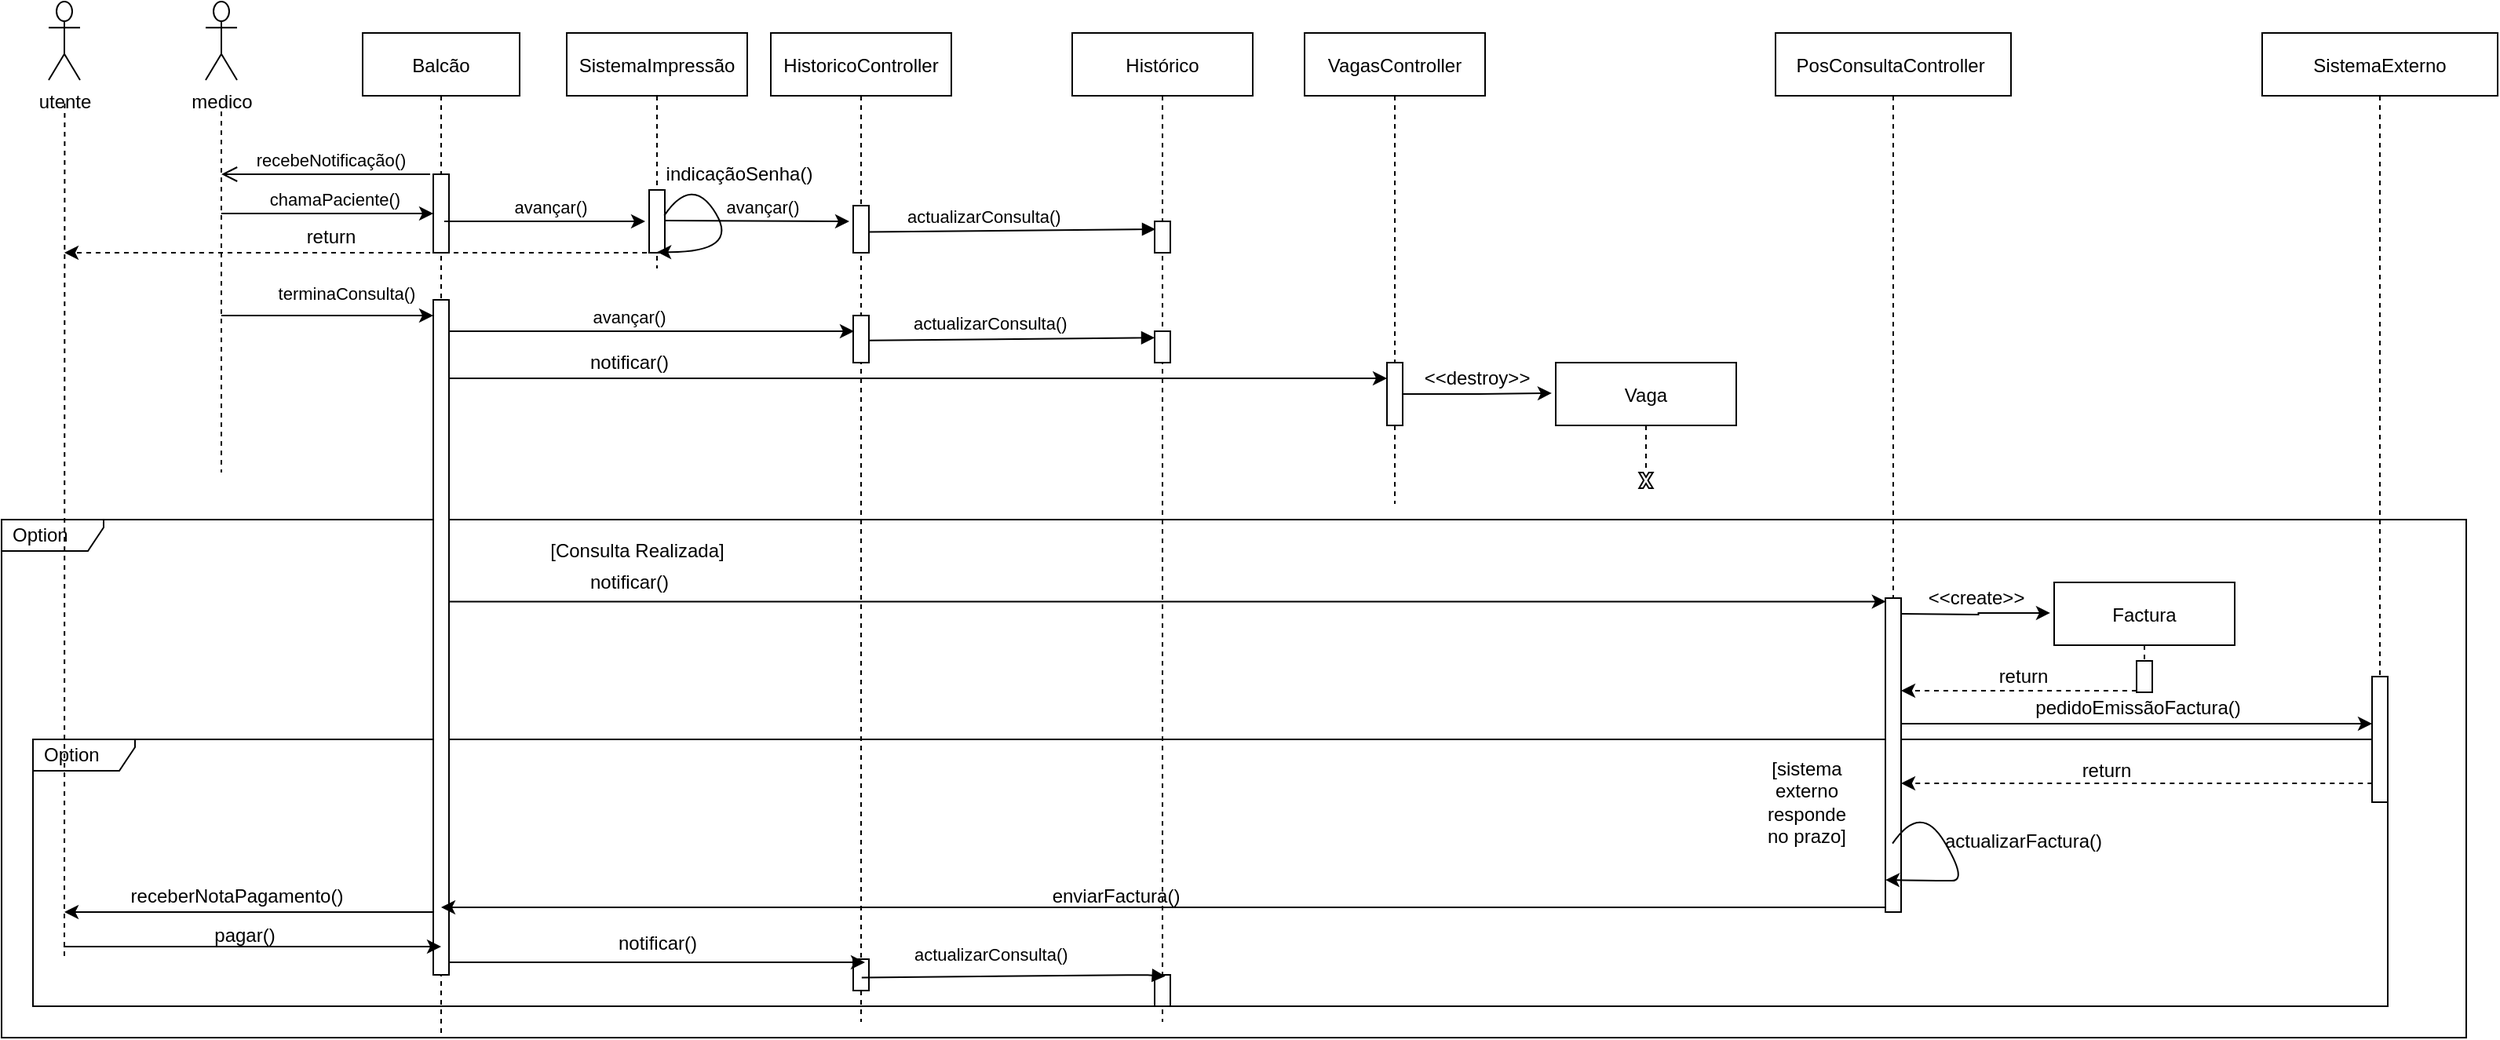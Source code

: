 <mxfile version="14.2.7" type="device"><diagram id="Yzjqyf8SlZgj2uIwwf0L" name="Page-1"><mxGraphModel dx="1985" dy="462" grid="1" gridSize="10" guides="1" tooltips="1" connect="1" arrows="1" fold="1" page="1" pageScale="1" pageWidth="827" pageHeight="1169" math="0" shadow="0"><root><mxCell id="0"/><mxCell id="1" parent="0"/><mxCell id="cswsWF2Cu8M6UcwzxUlN-91" value="Option" style="shape=umlFrame;whiteSpace=wrap;html=1;width=65;height=20;boundedLbl=1;verticalAlign=middle;align=left;spacingLeft=5;" parent="1" vertex="1"><mxGeometry x="-100" y="390" width="1570" height="330" as="geometry"/></mxCell><mxCell id="cswsWF2Cu8M6UcwzxUlN-108" value="Option" style="shape=umlFrame;whiteSpace=wrap;html=1;width=65;height=20;boundedLbl=1;verticalAlign=middle;align=left;spacingLeft=5;" parent="1" vertex="1"><mxGeometry x="-80" y="530" width="1500" height="170" as="geometry"/></mxCell><mxCell id="cswsWF2Cu8M6UcwzxUlN-2" value="Balcão" style="shape=umlLifeline;perimeter=lifelinePerimeter;container=1;collapsible=0;recursiveResize=0;rounded=0;shadow=0;strokeWidth=1;" parent="1" vertex="1"><mxGeometry x="130" y="80" width="100" height="640" as="geometry"/></mxCell><mxCell id="cswsWF2Cu8M6UcwzxUlN-46" value="" style="points=[];perimeter=orthogonalPerimeter;rounded=0;shadow=0;strokeWidth=1;" parent="cswsWF2Cu8M6UcwzxUlN-2" vertex="1"><mxGeometry x="45" y="90" width="10" height="50" as="geometry"/></mxCell><mxCell id="cswsWF2Cu8M6UcwzxUlN-64" value="" style="points=[];perimeter=orthogonalPerimeter;rounded=0;shadow=0;strokeWidth=1;" parent="cswsWF2Cu8M6UcwzxUlN-2" vertex="1"><mxGeometry x="45" y="170" width="10" height="430" as="geometry"/></mxCell><mxCell id="cswsWF2Cu8M6UcwzxUlN-12" value="medico" style="shape=umlActor;verticalLabelPosition=bottom;verticalAlign=top;html=1;" parent="1" vertex="1"><mxGeometry x="30" y="60" width="20" height="50" as="geometry"/></mxCell><mxCell id="cswsWF2Cu8M6UcwzxUlN-16" value="HistoricoController" style="shape=umlLifeline;perimeter=lifelinePerimeter;container=1;collapsible=0;recursiveResize=0;rounded=0;shadow=0;strokeWidth=1;" parent="1" vertex="1"><mxGeometry x="390" y="80" width="115" height="630" as="geometry"/></mxCell><mxCell id="cswsWF2Cu8M6UcwzxUlN-49" value="" style="points=[];perimeter=orthogonalPerimeter;rounded=0;shadow=0;strokeWidth=1;" parent="cswsWF2Cu8M6UcwzxUlN-16" vertex="1"><mxGeometry x="52.5" y="110" width="10" height="30" as="geometry"/></mxCell><mxCell id="cswsWF2Cu8M6UcwzxUlN-67" value="" style="points=[];perimeter=orthogonalPerimeter;rounded=0;shadow=0;strokeWidth=1;" parent="cswsWF2Cu8M6UcwzxUlN-16" vertex="1"><mxGeometry x="52.5" y="180" width="10" height="30" as="geometry"/></mxCell><mxCell id="cswsWF2Cu8M6UcwzxUlN-22" value="" style="endArrow=none;html=1;dashed=1;" parent="1" edge="1"><mxGeometry width="50" height="50" relative="1" as="geometry"><mxPoint x="40" y="130" as="sourcePoint"/><mxPoint x="40" y="360" as="targetPoint"/></mxGeometry></mxCell><mxCell id="cswsWF2Cu8M6UcwzxUlN-27" value="chamaPaciente()" style="verticalAlign=bottom;endArrow=none;endSize=8;shadow=0;strokeWidth=1;startArrow=classic;startFill=1;endFill=0;" parent="1" source="cswsWF2Cu8M6UcwzxUlN-46" edge="1"><mxGeometry x="-0.077" relative="1" as="geometry"><mxPoint x="40" y="195" as="targetPoint"/><mxPoint x="170" y="195" as="sourcePoint"/><Array as="points"/><mxPoint as="offset"/></mxGeometry></mxCell><mxCell id="cswsWF2Cu8M6UcwzxUlN-45" value="recebeNotificação()" style="verticalAlign=bottom;endArrow=open;endSize=8;shadow=0;strokeWidth=1;" parent="1" edge="1"><mxGeometry x="-0.053" relative="1" as="geometry"><mxPoint x="40" y="170" as="targetPoint"/><mxPoint x="173" y="170" as="sourcePoint"/><Array as="points"/><mxPoint as="offset"/></mxGeometry></mxCell><mxCell id="cswsWF2Cu8M6UcwzxUlN-51" value="Histórico" style="shape=umlLifeline;perimeter=lifelinePerimeter;container=1;collapsible=0;recursiveResize=0;rounded=0;shadow=0;strokeWidth=1;" parent="1" vertex="1"><mxGeometry x="582" y="80" width="115" height="630" as="geometry"/></mxCell><mxCell id="cswsWF2Cu8M6UcwzxUlN-69" value="" style="points=[];perimeter=orthogonalPerimeter;rounded=0;shadow=0;strokeWidth=1;" parent="cswsWF2Cu8M6UcwzxUlN-51" vertex="1"><mxGeometry x="52.5" y="190" width="10" height="20" as="geometry"/></mxCell><mxCell id="cswsWF2Cu8M6UcwzxUlN-52" value="" style="points=[];perimeter=orthogonalPerimeter;rounded=0;shadow=0;strokeWidth=1;" parent="1" vertex="1"><mxGeometry x="634.5" y="200" width="10" height="20" as="geometry"/></mxCell><mxCell id="cswsWF2Cu8M6UcwzxUlN-53" value="actualizarConsulta()" style="verticalAlign=bottom;endArrow=block;shadow=0;strokeWidth=1;exitX=1.042;exitY=0.558;exitDx=0;exitDy=0;exitPerimeter=0;" parent="1" source="cswsWF2Cu8M6UcwzxUlN-49" edge="1"><mxGeometry x="-0.198" relative="1" as="geometry"><mxPoint x="352" y="208" as="sourcePoint"/><mxPoint x="635" y="205" as="targetPoint"/><Array as="points"><mxPoint x="632" y="205"/></Array><mxPoint as="offset"/></mxGeometry></mxCell><mxCell id="cswsWF2Cu8M6UcwzxUlN-58" value="SistemaImpressão" style="shape=umlLifeline;perimeter=lifelinePerimeter;container=1;collapsible=0;recursiveResize=0;rounded=0;shadow=0;strokeWidth=1;" parent="1" vertex="1"><mxGeometry x="260" y="80" width="115" height="150" as="geometry"/></mxCell><mxCell id="cswsWF2Cu8M6UcwzxUlN-60" value="" style="points=[];perimeter=orthogonalPerimeter;rounded=0;shadow=0;strokeWidth=1;" parent="cswsWF2Cu8M6UcwzxUlN-58" vertex="1"><mxGeometry x="52.5" y="100" width="10" height="40" as="geometry"/></mxCell><mxCell id="cswsWF2Cu8M6UcwzxUlN-61" value="" style="curved=1;endArrow=classic;html=1;exitX=0.963;exitY=0.408;exitDx=0;exitDy=0;exitPerimeter=0;entryX=0.508;entryY=0.988;entryDx=0;entryDy=0;entryPerimeter=0;" parent="cswsWF2Cu8M6UcwzxUlN-58" source="cswsWF2Cu8M6UcwzxUlN-60" target="cswsWF2Cu8M6UcwzxUlN-60" edge="1"><mxGeometry width="50" height="50" relative="1" as="geometry"><mxPoint x="100" y="140" as="sourcePoint"/><mxPoint x="150" y="90" as="targetPoint"/><Array as="points"><mxPoint x="80" y="90"/><mxPoint x="110" y="140"/></Array></mxGeometry></mxCell><mxCell id="cswsWF2Cu8M6UcwzxUlN-70" value="avançar()" style="verticalAlign=bottom;endArrow=none;endSize=8;shadow=0;strokeWidth=1;startArrow=classic;startFill=1;endFill=0;" parent="cswsWF2Cu8M6UcwzxUlN-58" edge="1"><mxGeometry x="-0.062" relative="1" as="geometry"><mxPoint x="62.5" y="119.5" as="targetPoint"/><mxPoint x="180" y="120" as="sourcePoint"/><Array as="points"/><mxPoint as="offset"/></mxGeometry></mxCell><mxCell id="cswsWF2Cu8M6UcwzxUlN-48" value="avançar()" style="verticalAlign=bottom;endArrow=none;endSize=8;shadow=0;strokeWidth=1;startArrow=classic;startFill=1;endFill=0;" parent="1" edge="1"><mxGeometry x="-0.062" relative="1" as="geometry"><mxPoint x="182" y="200" as="targetPoint"/><mxPoint x="310" y="200" as="sourcePoint"/><Array as="points"/><mxPoint as="offset"/></mxGeometry></mxCell><mxCell id="cswsWF2Cu8M6UcwzxUlN-62" value="indicaçãoSenha()" style="text;html=1;strokeColor=none;fillColor=none;align=center;verticalAlign=middle;whiteSpace=wrap;rounded=0;" parent="1" vertex="1"><mxGeometry x="350" y="160" width="40" height="20" as="geometry"/></mxCell><mxCell id="cswsWF2Cu8M6UcwzxUlN-63" value="terminaConsulta()" style="verticalAlign=bottom;endArrow=none;endSize=8;shadow=0;strokeWidth=1;startArrow=classic;startFill=1;endFill=0;" parent="1" edge="1"><mxGeometry x="-0.185" y="-5" relative="1" as="geometry"><mxPoint x="40" y="260.0" as="targetPoint"/><mxPoint x="175" y="260.0" as="sourcePoint"/><Array as="points"/><mxPoint as="offset"/></mxGeometry></mxCell><mxCell id="cswsWF2Cu8M6UcwzxUlN-74" style="edgeStyle=orthogonalEdgeStyle;rounded=0;orthogonalLoop=1;jettySize=auto;html=1;startArrow=none;startFill=0;endArrow=classic;endFill=1;" parent="1" source="cswsWF2Cu8M6UcwzxUlN-64" target="cswsWF2Cu8M6UcwzxUlN-73" edge="1"><mxGeometry relative="1" as="geometry"><Array as="points"><mxPoint x="720" y="300"/><mxPoint x="720" y="300"/></Array></mxGeometry></mxCell><mxCell id="cswsWF2Cu8M6UcwzxUlN-113" style="edgeStyle=orthogonalEdgeStyle;rounded=0;orthogonalLoop=1;jettySize=auto;html=1;startArrow=none;startFill=0;endArrow=classic;endFill=1;" parent="1" source="cswsWF2Cu8M6UcwzxUlN-64" edge="1"><mxGeometry relative="1" as="geometry"><mxPoint x="-60" y="640" as="targetPoint"/><Array as="points"><mxPoint x="-60" y="640"/></Array></mxGeometry></mxCell><mxCell id="cswsWF2Cu8M6UcwzxUlN-66" value="avançar()" style="verticalAlign=bottom;endArrow=none;endSize=8;shadow=0;strokeWidth=1;startArrow=classic;startFill=1;endFill=0;exitX=-0.25;exitY=0.333;exitDx=0;exitDy=0;exitPerimeter=0;" parent="1" edge="1"><mxGeometry x="0.108" relative="1" as="geometry"><mxPoint x="185" y="270.01" as="targetPoint"/><mxPoint x="443" y="270.0" as="sourcePoint"/><Array as="points"/><mxPoint as="offset"/></mxGeometry></mxCell><mxCell id="cswsWF2Cu8M6UcwzxUlN-68" value="actualizarConsulta()" style="verticalAlign=bottom;endArrow=block;shadow=0;strokeWidth=1;exitX=1.042;exitY=0.558;exitDx=0;exitDy=0;exitPerimeter=0;" parent="1" edge="1"><mxGeometry x="-0.148" y="1" relative="1" as="geometry"><mxPoint x="452.42" y="275.87" as="sourcePoint"/><mxPoint x="634.5" y="274.13" as="targetPoint"/><Array as="points"><mxPoint x="631.5" y="274.13"/></Array><mxPoint as="offset"/></mxGeometry></mxCell><mxCell id="cswsWF2Cu8M6UcwzxUlN-71" value="VagasController" style="shape=umlLifeline;perimeter=lifelinePerimeter;container=1;collapsible=0;recursiveResize=0;rounded=0;shadow=0;strokeWidth=1;" parent="1" vertex="1"><mxGeometry x="730" y="80" width="115" height="300" as="geometry"/></mxCell><mxCell id="cswsWF2Cu8M6UcwzxUlN-73" value="" style="points=[];perimeter=orthogonalPerimeter;rounded=0;shadow=0;strokeWidth=1;" parent="cswsWF2Cu8M6UcwzxUlN-71" vertex="1"><mxGeometry x="52.5" y="210" width="10" height="40" as="geometry"/></mxCell><mxCell id="cswsWF2Cu8M6UcwzxUlN-76" value="notificar()" style="text;html=1;strokeColor=none;fillColor=none;align=center;verticalAlign=middle;whiteSpace=wrap;rounded=0;" parent="1" vertex="1"><mxGeometry x="280" y="280" width="40" height="20" as="geometry"/></mxCell><mxCell id="cswsWF2Cu8M6UcwzxUlN-77" value="Vaga" style="shape=umlLifeline;perimeter=lifelinePerimeter;container=1;collapsible=0;recursiveResize=0;rounded=0;shadow=0;strokeWidth=1;" parent="1" vertex="1"><mxGeometry x="890" y="290" width="115" height="70" as="geometry"/></mxCell><mxCell id="cswsWF2Cu8M6UcwzxUlN-79" style="edgeStyle=orthogonalEdgeStyle;rounded=0;orthogonalLoop=1;jettySize=auto;html=1;entryX=-0.022;entryY=0.278;entryDx=0;entryDy=0;entryPerimeter=0;startArrow=none;startFill=0;endArrow=classic;endFill=1;" parent="1" source="cswsWF2Cu8M6UcwzxUlN-73" target="cswsWF2Cu8M6UcwzxUlN-77" edge="1"><mxGeometry relative="1" as="geometry"/></mxCell><mxCell id="cswsWF2Cu8M6UcwzxUlN-80" value="&amp;lt;&amp;lt;destroy&amp;gt;&amp;gt;" style="text;html=1;strokeColor=none;fillColor=none;align=center;verticalAlign=middle;whiteSpace=wrap;rounded=0;" parent="1" vertex="1"><mxGeometry x="820" y="290" width="40" height="20" as="geometry"/></mxCell><mxCell id="cswsWF2Cu8M6UcwzxUlN-81" value="" style="verticalLabelPosition=bottom;verticalAlign=top;html=1;shape=mxgraph.basic.x" parent="1" vertex="1"><mxGeometry x="943.13" y="360" width="8.75" height="10" as="geometry"/></mxCell><mxCell id="cswsWF2Cu8M6UcwzxUlN-82" style="edgeStyle=orthogonalEdgeStyle;rounded=0;orthogonalLoop=1;jettySize=auto;html=1;startArrow=none;startFill=0;endArrow=classic;endFill=1;entryX=0.037;entryY=0.011;entryDx=0;entryDy=0;entryPerimeter=0;" parent="1" target="cswsWF2Cu8M6UcwzxUlN-86" edge="1"><mxGeometry relative="1" as="geometry"><mxPoint x="185" y="440" as="sourcePoint"/><mxPoint x="1090" y="442" as="targetPoint"/><Array as="points"><mxPoint x="185" y="442"/></Array></mxGeometry></mxCell><mxCell id="cswsWF2Cu8M6UcwzxUlN-83" value="notificar()" style="text;html=1;strokeColor=none;fillColor=none;align=center;verticalAlign=middle;whiteSpace=wrap;rounded=0;" parent="1" vertex="1"><mxGeometry x="280" y="420" width="40" height="20" as="geometry"/></mxCell><mxCell id="cswsWF2Cu8M6UcwzxUlN-84" value="PosConsultaController " style="shape=umlLifeline;perimeter=lifelinePerimeter;container=1;collapsible=0;recursiveResize=0;rounded=0;shadow=0;strokeWidth=1;" parent="1" vertex="1"><mxGeometry x="1030" y="80" width="150" height="560" as="geometry"/></mxCell><mxCell id="cswsWF2Cu8M6UcwzxUlN-86" value="" style="points=[];perimeter=orthogonalPerimeter;rounded=0;shadow=0;strokeWidth=1;" parent="cswsWF2Cu8M6UcwzxUlN-84" vertex="1"><mxGeometry x="70" y="360" width="10" height="200" as="geometry"/></mxCell><mxCell id="cswsWF2Cu8M6UcwzxUlN-87" value="Factura" style="shape=umlLifeline;perimeter=lifelinePerimeter;container=1;collapsible=0;recursiveResize=0;rounded=0;shadow=0;strokeWidth=1;" parent="1" vertex="1"><mxGeometry x="1207.5" y="430" width="115" height="70" as="geometry"/></mxCell><mxCell id="cswsWF2Cu8M6UcwzxUlN-95" value="" style="points=[];perimeter=orthogonalPerimeter;rounded=0;shadow=0;strokeWidth=1;" parent="cswsWF2Cu8M6UcwzxUlN-87" vertex="1"><mxGeometry x="52.5" y="50" width="10" height="20" as="geometry"/></mxCell><mxCell id="cswsWF2Cu8M6UcwzxUlN-88" style="edgeStyle=orthogonalEdgeStyle;rounded=0;orthogonalLoop=1;jettySize=auto;html=1;entryX=-0.022;entryY=0.278;entryDx=0;entryDy=0;entryPerimeter=0;startArrow=none;startFill=0;endArrow=classic;endFill=1;" parent="1" target="cswsWF2Cu8M6UcwzxUlN-87" edge="1"><mxGeometry relative="1" as="geometry"><mxPoint x="1110" y="450.0" as="sourcePoint"/></mxGeometry></mxCell><mxCell id="cswsWF2Cu8M6UcwzxUlN-89" value="&amp;lt;&amp;lt;create&amp;gt;&amp;gt;" style="text;html=1;strokeColor=none;fillColor=none;align=center;verticalAlign=middle;whiteSpace=wrap;rounded=0;" parent="1" vertex="1"><mxGeometry x="1137.5" y="430" width="40" height="20" as="geometry"/></mxCell><mxCell id="cswsWF2Cu8M6UcwzxUlN-94" value="[Consulta Realizada]" style="text;html=1;strokeColor=none;fillColor=none;align=center;verticalAlign=middle;whiteSpace=wrap;rounded=0;" parent="1" vertex="1"><mxGeometry x="230" y="400" width="150" height="20" as="geometry"/></mxCell><mxCell id="cswsWF2Cu8M6UcwzxUlN-96" value="SistemaExterno" style="shape=umlLifeline;perimeter=lifelinePerimeter;container=1;collapsible=0;recursiveResize=0;rounded=0;shadow=0;strokeWidth=1;" parent="1" vertex="1"><mxGeometry x="1340" y="80" width="150" height="440" as="geometry"/></mxCell><mxCell id="cswsWF2Cu8M6UcwzxUlN-97" value="" style="points=[];perimeter=orthogonalPerimeter;rounded=0;shadow=0;strokeWidth=1;" parent="1" vertex="1"><mxGeometry x="1410" y="490" width="10" height="80" as="geometry"/></mxCell><mxCell id="cswsWF2Cu8M6UcwzxUlN-98" style="edgeStyle=orthogonalEdgeStyle;rounded=0;orthogonalLoop=1;jettySize=auto;html=1;entryX=0;entryY=0.375;entryDx=0;entryDy=0;entryPerimeter=0;startArrow=none;startFill=0;endArrow=classic;endFill=1;" parent="1" source="cswsWF2Cu8M6UcwzxUlN-86" target="cswsWF2Cu8M6UcwzxUlN-97" edge="1"><mxGeometry relative="1" as="geometry"><Array as="points"><mxPoint x="1210" y="520"/><mxPoint x="1210" y="520"/></Array></mxGeometry></mxCell><mxCell id="cswsWF2Cu8M6UcwzxUlN-99" value="pedidoEmissãoFactura()" style="text;html=1;strokeColor=none;fillColor=none;align=center;verticalAlign=middle;whiteSpace=wrap;rounded=0;" parent="1" vertex="1"><mxGeometry x="1241" y="500" width="40" height="20" as="geometry"/></mxCell><mxCell id="cswsWF2Cu8M6UcwzxUlN-100" value="" style="endArrow=classic;html=1;exitX=0.014;exitY=0.85;exitDx=0;exitDy=0;exitPerimeter=0;dashed=1;" parent="1" source="cswsWF2Cu8M6UcwzxUlN-97" target="cswsWF2Cu8M6UcwzxUlN-86" edge="1"><mxGeometry width="50" height="50" relative="1" as="geometry"><mxPoint x="1080" y="550" as="sourcePoint"/><mxPoint x="1130" y="500" as="targetPoint"/></mxGeometry></mxCell><mxCell id="cswsWF2Cu8M6UcwzxUlN-101" value="return" style="text;html=1;strokeColor=none;fillColor=none;align=center;verticalAlign=middle;whiteSpace=wrap;rounded=0;" parent="1" vertex="1"><mxGeometry x="1221" y="540" width="40" height="20" as="geometry"/></mxCell><mxCell id="cswsWF2Cu8M6UcwzxUlN-102" value="" style="endArrow=classic;html=1;dashed=1;" parent="1" edge="1"><mxGeometry width="50" height="50" relative="1" as="geometry"><mxPoint x="1260" y="499" as="sourcePoint"/><mxPoint x="1110" y="499" as="targetPoint"/></mxGeometry></mxCell><mxCell id="cswsWF2Cu8M6UcwzxUlN-103" value="return" style="text;html=1;strokeColor=none;fillColor=none;align=center;verticalAlign=middle;whiteSpace=wrap;rounded=0;" parent="1" vertex="1"><mxGeometry x="1167.5" y="480" width="40" height="20" as="geometry"/></mxCell><mxCell id="cswsWF2Cu8M6UcwzxUlN-106" value="" style="curved=1;endArrow=classic;html=1;exitX=0.963;exitY=0.408;exitDx=0;exitDy=0;exitPerimeter=0;entryX=0.508;entryY=0.988;entryDx=0;entryDy=0;entryPerimeter=0;" parent="1" edge="1"><mxGeometry width="50" height="50" relative="1" as="geometry"><mxPoint x="1104.55" y="596.32" as="sourcePoint"/><mxPoint x="1100" y="619.52" as="targetPoint"/><Array as="points"><mxPoint x="1122.42" y="570"/><mxPoint x="1152.42" y="620"/><mxPoint x="1132.42" y="620"/></Array></mxGeometry></mxCell><mxCell id="cswsWF2Cu8M6UcwzxUlN-107" value="actualizarFactura()" style="text;html=1;strokeColor=none;fillColor=none;align=center;verticalAlign=middle;whiteSpace=wrap;rounded=0;" parent="1" vertex="1"><mxGeometry x="1167.5" y="585" width="40" height="20" as="geometry"/></mxCell><mxCell id="cswsWF2Cu8M6UcwzxUlN-109" value="[sistema externo responde no prazo]" style="text;html=1;strokeColor=none;fillColor=none;align=center;verticalAlign=middle;whiteSpace=wrap;rounded=0;" parent="1" vertex="1"><mxGeometry x="1030" y="560" width="40" height="20" as="geometry"/></mxCell><mxCell id="cswsWF2Cu8M6UcwzxUlN-110" value="utente" style="shape=umlActor;verticalLabelPosition=bottom;verticalAlign=top;html=1;" parent="1" vertex="1"><mxGeometry x="-70" y="60" width="20" height="50" as="geometry"/></mxCell><mxCell id="cswsWF2Cu8M6UcwzxUlN-111" value="" style="endArrow=none;html=1;dashed=1;" parent="1" edge="1"><mxGeometry width="50" height="50" relative="1" as="geometry"><mxPoint x="-59.79" y="125" as="sourcePoint"/><mxPoint x="-60" y="670" as="targetPoint"/></mxGeometry></mxCell><mxCell id="cswsWF2Cu8M6UcwzxUlN-114" value="enviarFactura()" style="text;html=1;strokeColor=none;fillColor=none;align=center;verticalAlign=middle;whiteSpace=wrap;rounded=0;" parent="1" vertex="1"><mxGeometry x="590" y="620" width="40" height="20" as="geometry"/></mxCell><mxCell id="I_kE2fi7L9WNIazeDU7A-1" value="" style="endArrow=classic;html=1;dashed=1;" parent="1" source="cswsWF2Cu8M6UcwzxUlN-58" edge="1"><mxGeometry width="50" height="50" relative="1" as="geometry"><mxPoint x="240.14" y="220" as="sourcePoint"/><mxPoint x="-60.0" y="220" as="targetPoint"/></mxGeometry></mxCell><mxCell id="I_kE2fi7L9WNIazeDU7A-2" value="return" style="text;html=1;strokeColor=none;fillColor=none;align=center;verticalAlign=middle;whiteSpace=wrap;rounded=0;" parent="1" vertex="1"><mxGeometry x="90" y="200" width="40" height="20" as="geometry"/></mxCell><mxCell id="30fTPSCmWs0za0eucCSd-1" value="receberNotaPagamento()" style="text;html=1;strokeColor=none;fillColor=none;align=center;verticalAlign=middle;whiteSpace=wrap;rounded=0;" vertex="1" parent="1"><mxGeometry x="30" y="620" width="40" height="20" as="geometry"/></mxCell><mxCell id="30fTPSCmWs0za0eucCSd-2" style="edgeStyle=orthogonalEdgeStyle;rounded=0;orthogonalLoop=1;jettySize=auto;html=1;startArrow=none;startFill=0;endArrow=classic;endFill=1;" edge="1" parent="1"><mxGeometry relative="1" as="geometry"><mxPoint x="-60" y="660" as="sourcePoint"/><mxPoint x="180" y="662" as="targetPoint"/><Array as="points"><mxPoint x="-60" y="662"/></Array></mxGeometry></mxCell><mxCell id="30fTPSCmWs0za0eucCSd-3" value="pagar()" style="text;html=1;strokeColor=none;fillColor=none;align=center;verticalAlign=middle;whiteSpace=wrap;rounded=0;" vertex="1" parent="1"><mxGeometry x="30" y="640" width="50" height="30" as="geometry"/></mxCell><mxCell id="30fTPSCmWs0za0eucCSd-5" value="notificar()" style="text;html=1;strokeColor=none;fillColor=none;align=center;verticalAlign=middle;whiteSpace=wrap;rounded=0;" vertex="1" parent="1"><mxGeometry x="297.5" y="650" width="40" height="20" as="geometry"/></mxCell><mxCell id="30fTPSCmWs0za0eucCSd-7" value="" style="points=[];perimeter=orthogonalPerimeter;rounded=0;shadow=0;strokeWidth=1;" vertex="1" parent="1"><mxGeometry x="634.5" y="680" width="10" height="20" as="geometry"/></mxCell><mxCell id="30fTPSCmWs0za0eucCSd-8" value="" style="points=[];perimeter=orthogonalPerimeter;rounded=0;shadow=0;strokeWidth=1;" vertex="1" parent="1"><mxGeometry x="442.5" y="670" width="10" height="20" as="geometry"/></mxCell><mxCell id="30fTPSCmWs0za0eucCSd-6" value="actualizarConsulta()" style="verticalAlign=bottom;endArrow=block;shadow=0;strokeWidth=1;exitX=1.042;exitY=0.558;exitDx=0;exitDy=0;exitPerimeter=0;entryX=0.684;entryY=0.043;entryDx=0;entryDy=0;entryPerimeter=0;" edge="1" parent="1" target="30fTPSCmWs0za0eucCSd-7"><mxGeometry x="-0.147" y="5" relative="1" as="geometry"><mxPoint x="447.92" y="681.74" as="sourcePoint"/><mxPoint x="620" y="680" as="targetPoint"/><Array as="points"><mxPoint x="627" y="680"/></Array><mxPoint as="offset"/></mxGeometry></mxCell><mxCell id="30fTPSCmWs0za0eucCSd-4" style="edgeStyle=orthogonalEdgeStyle;rounded=0;orthogonalLoop=1;jettySize=auto;html=1;startArrow=none;startFill=0;endArrow=classic;endFill=1;" edge="1" parent="1"><mxGeometry relative="1" as="geometry"><mxPoint x="185" y="670" as="sourcePoint"/><mxPoint x="450" y="672" as="targetPoint"/><Array as="points"><mxPoint x="185" y="672"/></Array></mxGeometry></mxCell><mxCell id="30fTPSCmWs0za0eucCSd-10" value="" style="endArrow=classic;html=1;" edge="1" parent="1" source="cswsWF2Cu8M6UcwzxUlN-86"><mxGeometry width="50" height="50" relative="1" as="geometry"><mxPoint x="720" y="710" as="sourcePoint"/><mxPoint x="180" y="637" as="targetPoint"/><Array as="points"><mxPoint x="760" y="637"/></Array></mxGeometry></mxCell></root></mxGraphModel></diagram></mxfile>